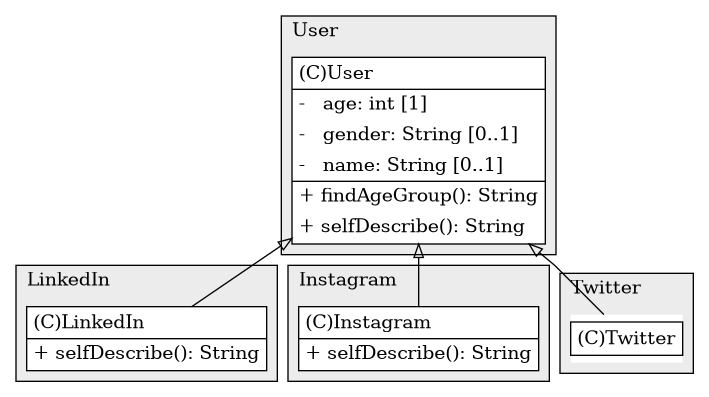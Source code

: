@startuml

/' diagram meta data start
config=StructureConfiguration;
{
  "projectClassification": {
    "searchMode": "OpenProject", // OpenProject, AllProjects
    "includedProjects": "",
    "pathEndKeywords": "*.impl",
    "isClientPath": "",
    "isClientName": "",
    "isTestPath": "",
    "isTestName": "",
    "isMappingPath": "",
    "isMappingName": "",
    "isDataAccessPath": "",
    "isDataAccessName": "",
    "isDataStructurePath": "",
    "isDataStructureName": "",
    "isInterfaceStructuresPath": "",
    "isInterfaceStructuresName": "",
    "isEntryPointPath": "",
    "isEntryPointName": ""
  },
  "graphRestriction": {
    "classPackageExcludeFilter": "",
    "classPackageIncludeFilter": "",
    "classNameExcludeFilter": "",
    "classNameIncludeFilter": "",
    "methodNameExcludeFilter": "",
    "methodNameIncludeFilter": "",
    "removeByInheritance": "", // inheritance/annotation based filtering is done in a second step
    "removeByAnnotation": "",
    "removeByClassPackage": "", // cleanup the graph after inheritance/annotation based filtering is done
    "removeByClassName": "",
    "cutMappings": false,
    "cutEnum": true,
    "cutTests": true,
    "cutClient": true,
    "cutDataAccess": true,
    "cutInterfaceStructures": true,
    "cutDataStructures": true,
    "cutGetterAndSetter": true,
    "cutConstructors": true
  },
  "graphTraversal": {
    "forwardDepth": 3,
    "backwardDepth": 3,
    "classPackageExcludeFilter": "",
    "classPackageIncludeFilter": "",
    "classNameExcludeFilter": "",
    "classNameIncludeFilter": "",
    "methodNameExcludeFilter": "",
    "methodNameIncludeFilter": "",
    "hideMappings": false,
    "hideDataStructures": false,
    "hidePrivateMethods": true,
    "hideInterfaceCalls": true, // indirection: implementation -> interface (is hidden) -> implementation
    "onlyShowApplicationEntryPoints": false // root node is included
  },
  "details": {
    "aggregation": "GroupByClass", // ByClass, GroupByClass, None
    "showClassGenericTypes": true,
    "showMethods": true,
    "showMethodParameterNames": true,
    "showMethodParameterTypes": true,
    "showMethodReturnType": true,
    "showPackageLevels": 2,
    "showDetailedClassStructure": true
  },
  "rootClass": "User"
}
diagram meta data end '/



digraph g {
    rankdir="TB"
    splines=polyline
    

'nodes 
subgraph cluster_1259335998 { 
   	label=LinkedIn
	labeljust=l
	fillcolor="#ececec"
	style=filled
   
   LinkedIn1259335998[
	label=<<TABLE BORDER="1" CELLBORDER="0" CELLPADDING="4" CELLSPACING="0">
<TR><TD ALIGN="LEFT" >(C)LinkedIn</TD></TR>
<HR/>
<TR><TD ALIGN="LEFT" >+ selfDescribe(): String</TD></TR>
</TABLE>>
	style=filled
	margin=0
	shape=plaintext
	fillcolor="#FFFFFF"
];
} 

subgraph cluster_2032871314 { 
   	label=Instagram
	labeljust=l
	fillcolor="#ececec"
	style=filled
   
   Instagram2032871314[
	label=<<TABLE BORDER="1" CELLBORDER="0" CELLPADDING="4" CELLSPACING="0">
<TR><TD ALIGN="LEFT" >(C)Instagram</TD></TR>
<HR/>
<TR><TD ALIGN="LEFT" >+ selfDescribe(): String</TD></TR>
</TABLE>>
	style=filled
	margin=0
	shape=plaintext
	fillcolor="#FFFFFF"
];
} 

subgraph cluster_2645995 { 
   	label=User
	labeljust=l
	fillcolor="#ececec"
	style=filled
   
   User2645995[
	label=<<TABLE BORDER="1" CELLBORDER="0" CELLPADDING="4" CELLSPACING="0">
<TR><TD ALIGN="LEFT" >(C)User</TD></TR>
<HR/>
<TR><TD ALIGN="LEFT" >-   age: int [1]</TD></TR>
<TR><TD ALIGN="LEFT" >-   gender: String [0..1]</TD></TR>
<TR><TD ALIGN="LEFT" >-   name: String [0..1]</TD></TR>
<HR/>
<TR><TD ALIGN="LEFT" >+ findAgeGroup(): String</TD></TR>
<TR><TD ALIGN="LEFT" >+ selfDescribe(): String</TD></TR>
</TABLE>>
	style=filled
	margin=0
	shape=plaintext
	fillcolor="#FFFFFF"
];
} 

subgraph cluster_748307027 { 
   	label=Twitter
	labeljust=l
	fillcolor="#ececec"
	style=filled
   
   Twitter748307027[
	label=<<TABLE BORDER="1" CELLBORDER="0" CELLPADDING="4" CELLSPACING="0">
<TR><TD ALIGN="LEFT" >(C)Twitter</TD></TR>
</TABLE>>
	style=filled
	margin=0
	shape=plaintext
	fillcolor="#FFFFFF"
];
} 

'edges    
User2645995 -> Instagram2032871314[arrowhead=none, arrowtail=empty, dir=both];
User2645995 -> LinkedIn1259335998[arrowhead=none, arrowtail=empty, dir=both];
User2645995 -> Twitter748307027[arrowhead=none, arrowtail=empty, dir=both];
    
}
@enduml